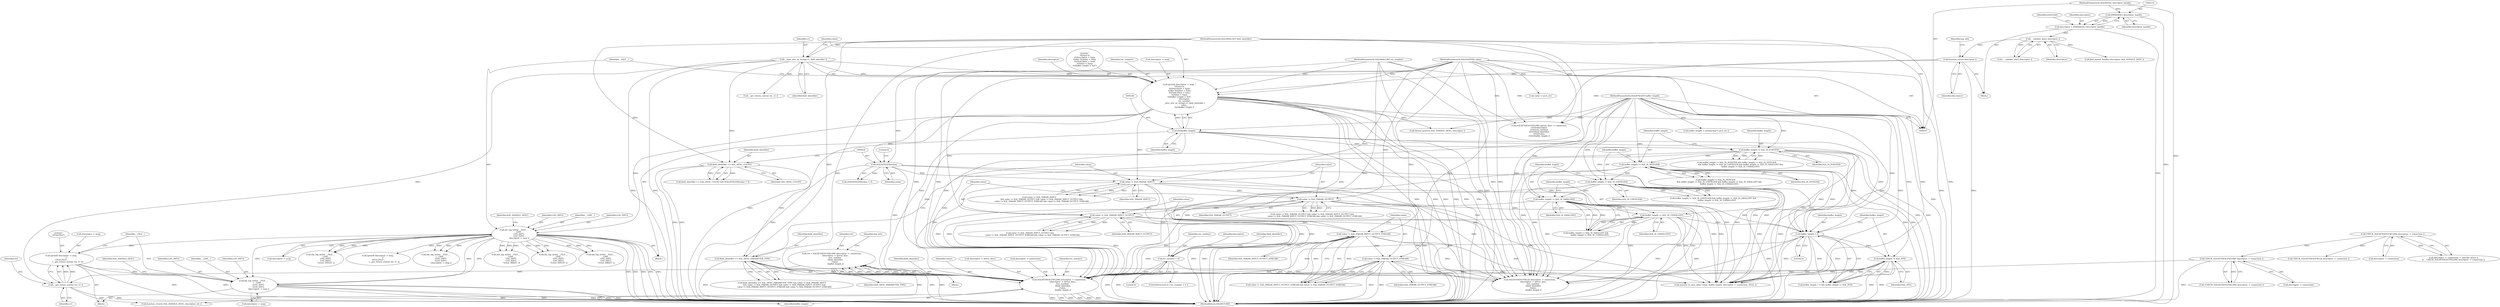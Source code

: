 digraph "0_unixODBC_45ef78e037f578b15fc58938a3a3251655e71d6f#diff-d52750c7ba4e594410438569d8e2963aL24_0@API" {
"1000565" [label="(Call,sprintf( descriptor -> msg, \n                \t\"\n\t\tExit:[%s]\",\n                    \t__get_return_status( ret, s1 )))"];
"1000198" [label="(Call,dm_log_write( __FILE__, \n                __LINE__, \n                LOG_INFO, \n                LOG_INFO, \n                descriptor -> msg ))"];
"1000184" [label="(Call,sprintf( descriptor -> msg, \"\n\t\tEntry:\\n\n\t\t\tDescriptor = %p\\n\n\t\t\tRec Number = %d\\n\n\t\t\tField Ident = %s\\n\n\t\t\tValue = %p\\n\n\t\t\tBuffer Length = %d\",\n                descriptor,\n                rec_number,\n                __desc_attr_as_string( s1, field_identifier ),\n                value, \n                (int)buffer_length ))"];
"1000177" [label="(Call,function_entry( descriptor ))"];
"1000128" [label="(Call,__validate_desc( descriptor ))"];
"1000115" [label="(Call,descriptor = (DMHDESC) descriptor_handle)"];
"1000117" [label="(Call,(DMHDESC) descriptor_handle)"];
"1000108" [label="(MethodParameterIn,SQLHDESC descriptor_handle)"];
"1000109" [label="(MethodParameterIn,SQLSMALLINT rec_number)"];
"1000191" [label="(Call,__desc_attr_as_string( s1, field_identifier ))"];
"1000110" [label="(MethodParameterIn,SQLSMALLINT field_identifier)"];
"1000111" [label="(MethodParameterIn,SQLPOINTER value)"];
"1000195" [label="(Call,(int)buffer_length)"];
"1000112" [label="(MethodParameterIn,SQLINTEGER buffer_length)"];
"1000570" [label="(Call,__get_return_status( ret, s1 ))"];
"1000547" [label="(Call,ret = SQLSETDESCFIELDW( descriptor -> connection,\n            \tdescriptor -> driver_desc,\n            \trec_number, \n            \tfield_identifier,\n            \tvalue, \n            \tbuffer_length ))"];
"1000549" [label="(Call,SQLSETDESCFIELDW( descriptor -> connection,\n            \tdescriptor -> driver_desc,\n            \trec_number, \n            \tfield_identifier,\n            \tvalue, \n            \tbuffer_length ))"];
"1000517" [label="(Call,CHECK_SQLSETDESCFIELDW( descriptor -> connection ))"];
"1000510" [label="(Call,CHECK_SQLSETDESCFIELDW( descriptor -> connection ))"];
"1000302" [label="(Call,rec_number < 0)"];
"1000461" [label="(Call,field_identifier == SQL_DESC_PARAMETER_TYPE)"];
"1000431" [label="(Call,field_identifier == SQL_DESC_COUNT)"];
"1000435" [label="(Call,(SQLINTEGER)value)"];
"1000473" [label="(Call,value != SQL_PARAM_INPUT_OUTPUT)"];
"1000469" [label="(Call,value != SQL_PARAM_OUTPUT)"];
"1000465" [label="(Call,value != SQL_PARAM_INPUT)"];
"1000480" [label="(Call,value != SQL_PARAM_OUTPUT_STREAM)"];
"1000477" [label="(Call,value != SQL_PARAM_INPUT_OUTPUT_STREAM)"];
"1000396" [label="(Call,buffer_length != SQL_IS_USMALLINT)"];
"1000393" [label="(Call,buffer_length != SQL_IS_SMALLINT)"];
"1000389" [label="(Call,buffer_length != SQL_IS_UINTEGER)"];
"1000385" [label="(Call,buffer_length != SQL_IS_INTEGER)"];
"1000381" [label="(Call,buffer_length != SQL_IS_POINTER)"];
"1000403" [label="(Call,buffer_length < 0)"];
"1000406" [label="(Call,buffer_length != SQL_NTS)"];
"1000573" [label="(Call,dm_log_write( __FILE__, \n                \t__LINE__, \n                \tLOG_INFO, \n                \tLOG_INFO, \n                \tdescriptor -> msg ))"];
"1000557" [label="(Identifier,field_identifier)"];
"1000407" [label="(Identifier,buffer_length)"];
"1000547" [label="(Call,ret = SQLSETDESCFIELDW( descriptor -> connection,\n            \tdescriptor -> driver_desc,\n            \trec_number, \n            \tfield_identifier,\n            \tvalue, \n            \tbuffer_length ))"];
"1000402" [label="(Call,buffer_length < 0 && buffer_length != SQL_NTS)"];
"1000309" [label="(Identifier,descriptor)"];
"1000185" [label="(Call,descriptor -> msg)"];
"1000466" [label="(Identifier,value)"];
"1000470" [label="(Identifier,value)"];
"1000594" [label="(Call,dm_log_write( __FILE__, \n                __LINE__, \n                LOG_INFO, \n                LOG_INFO, \n                \"Error: IM001\" ))"];
"1000109" [label="(MethodParameterIn,SQLSMALLINT rec_number)"];
"1000108" [label="(MethodParameterIn,SQLHDESC descriptor_handle)"];
"1000462" [label="(Identifier,field_identifier)"];
"1000382" [label="(Identifier,buffer_length)"];
"1000166" [label="(Call,SQLSETDESCFIELDW( parent_desc -> connection,\n\t\t\t\t\t\t\tdescriptor,\n\t\t\t\t\t\t\trec_number,\n\t\t\t\t\t\t\tfield_identifier,\n\t\t\t\t\t\t\tvalue,\n\t\t\t\t\t\t\tbuffer_length ))"];
"1000181" [label="(Identifier,log_info)"];
"1000548" [label="(Identifier,ret)"];
"1000465" [label="(Call,value != SQL_PARAM_INPUT)"];
"1000464" [label="(Call,value != SQL_PARAM_INPUT\n        && value != SQL_PARAM_OUTPUT && value != SQL_PARAM_INPUT_OUTPUT &&\n        value != SQL_PARAM_INPUT_OUTPUT_STREAM && value != SQL_PARAM_OUTPUT_STREAM)"];
"1000404" [label="(Identifier,buffer_length)"];
"1000472" [label="(Call,value != SQL_PARAM_INPUT_OUTPUT &&\n        value != SQL_PARAM_INPUT_OUTPUT_STREAM && value != SQL_PARAM_OUTPUT_STREAM)"];
"1000460" [label="(Call,field_identifier == SQL_DESC_PARAMETER_TYPE && value != SQL_PARAM_INPUT\n        && value != SQL_PARAM_OUTPUT && value != SQL_PARAM_INPUT_OUTPUT &&\n        value != SQL_PARAM_INPUT_OUTPUT_STREAM && value != SQL_PARAM_OUTPUT_STREAM)"];
"1000467" [label="(Identifier,SQL_PARAM_INPUT)"];
"1000648" [label="(Call,SQLSETDESCFIELD( descriptor -> connection,\n            \tdescriptor -> driver_desc,\n            \trec_number, \n            \tfield_identifier,\n            \tvalue, \n            \tbuffer_length ))"];
"1000438" [label="(Literal,0)"];
"1000435" [label="(Call,(SQLINTEGER)value)"];
"1000218" [label="(Call,dm_log_write( __FILE__, \n                __LINE__, \n                LOG_INFO, \n                LOG_INFO, \n                \"Error: HY010\" ))"];
"1000194" [label="(Identifier,value)"];
"1000669" [label="(Call,__get_return_status( ret, s1 ))"];
"1000481" [label="(Identifier,value)"];
"1000189" [label="(Identifier,descriptor)"];
"1000391" [label="(Identifier,SQL_IS_UINTEGER)"];
"1000395" [label="(Identifier,SQL_IS_SMALLINT)"];
"1000386" [label="(Identifier,buffer_length)"];
"1000403" [label="(Call,buffer_length < 0)"];
"1000686" [label="(Call,function_return( SQL_HANDLE_DESC, descriptor, ret ))"];
"1000434" [label="(Call,(SQLINTEGER)value < 0)"];
"1000511" [label="(Call,descriptor -> connection)"];
"1000463" [label="(Identifier,SQL_DESC_PARAMETER_TYPE)"];
"1000478" [label="(Identifier,value)"];
"1000394" [label="(Identifier,buffer_length)"];
"1000202" [label="(Identifier,LOG_INFO)"];
"1000200" [label="(Identifier,__LINE__)"];
"1000558" [label="(Identifier,value)"];
"1000687" [label="(Identifier,SQL_HANDLE_DESC)"];
"1000522" [label="(Call,dm_log_write( __FILE__, \n                __LINE__, \n                LOG_INFO, \n                LOG_INFO, \n                \"Error: IM001\" ))"];
"1000119" [label="(Identifier,descriptor_handle)"];
"1000566" [label="(Call,descriptor -> msg)"];
"1000302" [label="(Call,rec_number < 0)"];
"1000406" [label="(Call,buffer_length != SQL_NTS)"];
"1000573" [label="(Call,dm_log_write( __FILE__, \n                \t__LINE__, \n                \tLOG_INFO, \n                \tLOG_INFO, \n                \tdescriptor -> msg ))"];
"1000570" [label="(Call,__get_return_status( ret, s1 ))"];
"1000430" [label="(Call,field_identifier == SQL_DESC_COUNT && (SQLINTEGER)value < 0)"];
"1000553" [label="(Call,descriptor -> driver_desc)"];
"1000398" [label="(Identifier,SQL_IS_USMALLINT)"];
"1000201" [label="(Identifier,LOG_INFO)"];
"1000565" [label="(Call,sprintf( descriptor -> msg, \n                \t\"\n\t\tExit:[%s]\",\n                    \t__get_return_status( ret, s1 )))"];
"1000206" [label="(Call,thread_protect( SQL_HANDLE_DESC, descriptor ))"];
"1000177" [label="(Call,function_entry( descriptor ))"];
"1000183" [label="(Block,)"];
"1000396" [label="(Call,buffer_length != SQL_IS_USMALLINT)"];
"1000111" [label="(MethodParameterIn,SQLPOINTER value)"];
"1000482" [label="(Identifier,SQL_PARAM_OUTPUT_STREAM)"];
"1000384" [label="(Call,buffer_length != SQL_IS_INTEGER\n            && buffer_length != SQL_IS_UINTEGER && buffer_length != SQL_IS_SMALLINT &&\n            buffer_length != SQL_IS_USMALLINT)"];
"1000392" [label="(Call,buffer_length != SQL_IS_SMALLINT &&\n            buffer_length != SQL_IS_USMALLINT)"];
"1000517" [label="(Call,CHECK_SQLSETDESCFIELDW( descriptor -> connection ))"];
"1000504" [label="(Call,descriptor -> connection -> unicode_driver ||\n\t\t    CHECK_SQLSETDESCFIELDW( descriptor -> connection ))"];
"1000178" [label="(Identifier,descriptor)"];
"1000383" [label="(Identifier,SQL_IS_POINTER)"];
"1000589" [label="(Call,CHECK_SQLSETDESCFIELD( descriptor -> connection ))"];
"1000432" [label="(Identifier,field_identifier)"];
"1000480" [label="(Call,value != SQL_PARAM_OUTPUT_STREAM)"];
"1000569" [label="(Literal,\"\n\t\tExit:[%s]\")"];
"1000476" [label="(Call,value != SQL_PARAM_INPUT_OUTPUT_STREAM && value != SQL_PARAM_OUTPUT_STREAM)"];
"1000437" [label="(Identifier,value)"];
"1000627" [label="(Call,unicode_to_ansi_alloc( value, buffer_length, descriptor -> connection, NULL ))"];
"1000326" [label="(Identifier,field_identifier)"];
"1000112" [label="(MethodParameterIn,SQLINTEGER buffer_length)"];
"1000127" [label="(Call,!__validate_desc( descriptor ))"];
"1000461" [label="(Call,field_identifier == SQL_DESC_PARAMETER_TYPE)"];
"1000141" [label="(Call,find_parent_handle( descriptor, SQL_HANDLE_DESC ))"];
"1000564" [label="(Block,)"];
"1000199" [label="(Identifier,__FILE__)"];
"1000381" [label="(Call,buffer_length != SQL_IS_POINTER)"];
"1000574" [label="(Identifier,__FILE__)"];
"1000518" [label="(Call,descriptor -> connection)"];
"1000110" [label="(MethodParameterIn,SQLSMALLINT field_identifier)"];
"1000550" [label="(Call,descriptor -> connection)"];
"1000479" [label="(Identifier,SQL_PARAM_INPUT_OUTPUT_STREAM)"];
"1000576" [label="(Identifier,LOG_INFO)"];
"1000128" [label="(Call,__validate_desc( descriptor ))"];
"1000195" [label="(Call,(int)buffer_length)"];
"1000203" [label="(Call,descriptor -> msg)"];
"1000113" [label="(Block,)"];
"1000634" [label="(Call,value = ascii_str)"];
"1000468" [label="(Call,value != SQL_PARAM_OUTPUT && value != SQL_PARAM_INPUT_OUTPUT &&\n        value != SQL_PARAM_INPUT_OUTPUT_STREAM && value != SQL_PARAM_OUTPUT_STREAM)"];
"1000192" [label="(Identifier,s1)"];
"1000514" [label="(Block,)"];
"1000276" [label="(Call,dm_log_write( __FILE__, \n                __LINE__, \n                LOG_INFO, \n                LOG_INFO, \n                \"Error: HY010\" ))"];
"1000637" [label="(Call,buffer_length = strlen((char*) ascii_str ))"];
"1000397" [label="(Identifier,buffer_length)"];
"1000575" [label="(Identifier,__LINE__)"];
"1000473" [label="(Call,value != SQL_PARAM_INPUT_OUTPUT)"];
"1000193" [label="(Identifier,field_identifier)"];
"1000477" [label="(Call,value != SQL_PARAM_INPUT_OUTPUT_STREAM)"];
"1000191" [label="(Call,__desc_attr_as_string( s1, field_identifier ))"];
"1000129" [label="(Identifier,descriptor)"];
"1000475" [label="(Identifier,SQL_PARAM_INPUT_OUTPUT)"];
"1000433" [label="(Identifier,SQL_DESC_COUNT)"];
"1000549" [label="(Call,SQLSETDESCFIELDW( descriptor -> connection,\n            \tdescriptor -> driver_desc,\n            \trec_number, \n            \tfield_identifier,\n            \tvalue, \n            \tbuffer_length ))"];
"1000469" [label="(Call,value != SQL_PARAM_OUTPUT)"];
"1000516" [label="(Call,!CHECK_SQLSETDESCFIELDW( descriptor -> connection ))"];
"1000388" [label="(Call,buffer_length != SQL_IS_UINTEGER && buffer_length != SQL_IS_SMALLINT &&\n            buffer_length != SQL_IS_USMALLINT)"];
"1000559" [label="(Identifier,buffer_length)"];
"1000577" [label="(Identifier,LOG_INFO)"];
"1000304" [label="(Literal,0)"];
"1000405" [label="(Literal,0)"];
"1000571" [label="(Identifier,ret)"];
"1000408" [label="(Identifier,SQL_NTS)"];
"1000198" [label="(Call,dm_log_write( __FILE__, \n                __LINE__, \n                LOG_INFO, \n                LOG_INFO, \n                descriptor -> msg ))"];
"1000471" [label="(Identifier,SQL_PARAM_OUTPUT)"];
"1000578" [label="(Call,descriptor -> msg)"];
"1000664" [label="(Call,sprintf( descriptor -> msg, \n                \t\"\n\t\tExit:[%s]\",\n                    \t__get_return_status( ret, s1 )))"];
"1000303" [label="(Identifier,rec_number)"];
"1000690" [label="(MethodReturn,SQLRETURN)"];
"1000474" [label="(Identifier,value)"];
"1000197" [label="(Identifier,buffer_length)"];
"1000387" [label="(Identifier,SQL_IS_INTEGER)"];
"1000184" [label="(Call,sprintf( descriptor -> msg, \"\n\t\tEntry:\\n\n\t\t\tDescriptor = %p\\n\n\t\t\tRec Number = %d\\n\n\t\t\tField Ident = %s\\n\n\t\t\tValue = %p\\n\n\t\t\tBuffer Length = %d\",\n                descriptor,\n                rec_number,\n                __desc_attr_as_string( s1, field_identifier ),\n                value, \n                (int)buffer_length ))"];
"1000124" [label="(Identifier,isStrField)"];
"1000562" [label="(Identifier,log_info)"];
"1000556" [label="(Identifier,rec_number)"];
"1000380" [label="(Call,buffer_length != SQL_IS_POINTER && buffer_length != SQL_IS_INTEGER\n            && buffer_length != SQL_IS_UINTEGER && buffer_length != SQL_IS_SMALLINT &&\n            buffer_length != SQL_IS_USMALLINT)"];
"1000188" [label="(Literal,\"\n\t\tEntry:\\n\n\t\t\tDescriptor = %p\\n\n\t\t\tRec Number = %d\\n\n\t\t\tField Ident = %s\\n\n\t\t\tValue = %p\\n\n\t\t\tBuffer Length = %d\")"];
"1000431" [label="(Call,field_identifier == SQL_DESC_COUNT)"];
"1000389" [label="(Call,buffer_length != SQL_IS_UINTEGER)"];
"1000510" [label="(Call,CHECK_SQLSETDESCFIELDW( descriptor -> connection ))"];
"1000393" [label="(Call,buffer_length != SQL_IS_SMALLINT)"];
"1000390" [label="(Identifier,buffer_length)"];
"1000672" [label="(Call,dm_log_write( __FILE__, \n                \t__LINE__, \n                \tLOG_INFO, \n                \tLOG_INFO, \n                \tdescriptor -> msg ))"];
"1000115" [label="(Call,descriptor = (DMHDESC) descriptor_handle)"];
"1000572" [label="(Identifier,s1)"];
"1000301" [label="(ControlStructure,if ( rec_number < 0 ))"];
"1000385" [label="(Call,buffer_length != SQL_IS_INTEGER)"];
"1000116" [label="(Identifier,descriptor)"];
"1000117" [label="(Call,(DMHDESC) descriptor_handle)"];
"1000190" [label="(Identifier,rec_number)"];
"1000207" [label="(Identifier,SQL_HANDLE_DESC)"];
"1000565" -> "1000564"  [label="AST: "];
"1000565" -> "1000570"  [label="CFG: "];
"1000566" -> "1000565"  [label="AST: "];
"1000569" -> "1000565"  [label="AST: "];
"1000570" -> "1000565"  [label="AST: "];
"1000574" -> "1000565"  [label="CFG: "];
"1000565" -> "1000690"  [label="DDG: "];
"1000565" -> "1000690"  [label="DDG: "];
"1000198" -> "1000565"  [label="DDG: "];
"1000570" -> "1000565"  [label="DDG: "];
"1000570" -> "1000565"  [label="DDG: "];
"1000565" -> "1000573"  [label="DDG: "];
"1000198" -> "1000183"  [label="AST: "];
"1000198" -> "1000203"  [label="CFG: "];
"1000199" -> "1000198"  [label="AST: "];
"1000200" -> "1000198"  [label="AST: "];
"1000201" -> "1000198"  [label="AST: "];
"1000202" -> "1000198"  [label="AST: "];
"1000203" -> "1000198"  [label="AST: "];
"1000207" -> "1000198"  [label="CFG: "];
"1000198" -> "1000690"  [label="DDG: "];
"1000198" -> "1000690"  [label="DDG: "];
"1000198" -> "1000690"  [label="DDG: "];
"1000198" -> "1000690"  [label="DDG: "];
"1000198" -> "1000690"  [label="DDG: "];
"1000184" -> "1000198"  [label="DDG: "];
"1000198" -> "1000218"  [label="DDG: "];
"1000198" -> "1000218"  [label="DDG: "];
"1000198" -> "1000218"  [label="DDG: "];
"1000198" -> "1000276"  [label="DDG: "];
"1000198" -> "1000276"  [label="DDG: "];
"1000198" -> "1000276"  [label="DDG: "];
"1000198" -> "1000522"  [label="DDG: "];
"1000198" -> "1000522"  [label="DDG: "];
"1000198" -> "1000522"  [label="DDG: "];
"1000198" -> "1000573"  [label="DDG: "];
"1000198" -> "1000573"  [label="DDG: "];
"1000198" -> "1000573"  [label="DDG: "];
"1000198" -> "1000594"  [label="DDG: "];
"1000198" -> "1000594"  [label="DDG: "];
"1000198" -> "1000594"  [label="DDG: "];
"1000198" -> "1000664"  [label="DDG: "];
"1000198" -> "1000672"  [label="DDG: "];
"1000198" -> "1000672"  [label="DDG: "];
"1000198" -> "1000672"  [label="DDG: "];
"1000184" -> "1000183"  [label="AST: "];
"1000184" -> "1000195"  [label="CFG: "];
"1000185" -> "1000184"  [label="AST: "];
"1000188" -> "1000184"  [label="AST: "];
"1000189" -> "1000184"  [label="AST: "];
"1000190" -> "1000184"  [label="AST: "];
"1000191" -> "1000184"  [label="AST: "];
"1000194" -> "1000184"  [label="AST: "];
"1000195" -> "1000184"  [label="AST: "];
"1000199" -> "1000184"  [label="CFG: "];
"1000184" -> "1000690"  [label="DDG: "];
"1000184" -> "1000690"  [label="DDG: "];
"1000184" -> "1000690"  [label="DDG: "];
"1000184" -> "1000690"  [label="DDG: "];
"1000184" -> "1000690"  [label="DDG: "];
"1000177" -> "1000184"  [label="DDG: "];
"1000109" -> "1000184"  [label="DDG: "];
"1000191" -> "1000184"  [label="DDG: "];
"1000191" -> "1000184"  [label="DDG: "];
"1000111" -> "1000184"  [label="DDG: "];
"1000195" -> "1000184"  [label="DDG: "];
"1000184" -> "1000206"  [label="DDG: "];
"1000184" -> "1000302"  [label="DDG: "];
"1000184" -> "1000435"  [label="DDG: "];
"1000184" -> "1000465"  [label="DDG: "];
"1000184" -> "1000549"  [label="DDG: "];
"1000184" -> "1000627"  [label="DDG: "];
"1000184" -> "1000648"  [label="DDG: "];
"1000177" -> "1000113"  [label="AST: "];
"1000177" -> "1000178"  [label="CFG: "];
"1000178" -> "1000177"  [label="AST: "];
"1000181" -> "1000177"  [label="CFG: "];
"1000177" -> "1000690"  [label="DDG: "];
"1000128" -> "1000177"  [label="DDG: "];
"1000177" -> "1000206"  [label="DDG: "];
"1000128" -> "1000127"  [label="AST: "];
"1000128" -> "1000129"  [label="CFG: "];
"1000129" -> "1000128"  [label="AST: "];
"1000127" -> "1000128"  [label="CFG: "];
"1000128" -> "1000127"  [label="DDG: "];
"1000115" -> "1000128"  [label="DDG: "];
"1000128" -> "1000141"  [label="DDG: "];
"1000115" -> "1000113"  [label="AST: "];
"1000115" -> "1000117"  [label="CFG: "];
"1000116" -> "1000115"  [label="AST: "];
"1000117" -> "1000115"  [label="AST: "];
"1000124" -> "1000115"  [label="CFG: "];
"1000115" -> "1000690"  [label="DDG: "];
"1000117" -> "1000115"  [label="DDG: "];
"1000117" -> "1000119"  [label="CFG: "];
"1000118" -> "1000117"  [label="AST: "];
"1000119" -> "1000117"  [label="AST: "];
"1000117" -> "1000690"  [label="DDG: "];
"1000108" -> "1000117"  [label="DDG: "];
"1000108" -> "1000107"  [label="AST: "];
"1000108" -> "1000690"  [label="DDG: "];
"1000109" -> "1000107"  [label="AST: "];
"1000109" -> "1000690"  [label="DDG: "];
"1000109" -> "1000166"  [label="DDG: "];
"1000109" -> "1000302"  [label="DDG: "];
"1000109" -> "1000549"  [label="DDG: "];
"1000109" -> "1000648"  [label="DDG: "];
"1000191" -> "1000193"  [label="CFG: "];
"1000192" -> "1000191"  [label="AST: "];
"1000193" -> "1000191"  [label="AST: "];
"1000194" -> "1000191"  [label="CFG: "];
"1000191" -> "1000690"  [label="DDG: "];
"1000191" -> "1000690"  [label="DDG: "];
"1000110" -> "1000191"  [label="DDG: "];
"1000191" -> "1000431"  [label="DDG: "];
"1000191" -> "1000570"  [label="DDG: "];
"1000191" -> "1000669"  [label="DDG: "];
"1000110" -> "1000107"  [label="AST: "];
"1000110" -> "1000690"  [label="DDG: "];
"1000110" -> "1000166"  [label="DDG: "];
"1000110" -> "1000431"  [label="DDG: "];
"1000110" -> "1000461"  [label="DDG: "];
"1000110" -> "1000549"  [label="DDG: "];
"1000110" -> "1000648"  [label="DDG: "];
"1000111" -> "1000107"  [label="AST: "];
"1000111" -> "1000690"  [label="DDG: "];
"1000111" -> "1000166"  [label="DDG: "];
"1000111" -> "1000435"  [label="DDG: "];
"1000111" -> "1000465"  [label="DDG: "];
"1000111" -> "1000469"  [label="DDG: "];
"1000111" -> "1000473"  [label="DDG: "];
"1000111" -> "1000477"  [label="DDG: "];
"1000111" -> "1000480"  [label="DDG: "];
"1000111" -> "1000549"  [label="DDG: "];
"1000111" -> "1000627"  [label="DDG: "];
"1000111" -> "1000634"  [label="DDG: "];
"1000111" -> "1000648"  [label="DDG: "];
"1000195" -> "1000197"  [label="CFG: "];
"1000196" -> "1000195"  [label="AST: "];
"1000197" -> "1000195"  [label="AST: "];
"1000195" -> "1000690"  [label="DDG: "];
"1000112" -> "1000195"  [label="DDG: "];
"1000195" -> "1000381"  [label="DDG: "];
"1000195" -> "1000403"  [label="DDG: "];
"1000195" -> "1000549"  [label="DDG: "];
"1000195" -> "1000627"  [label="DDG: "];
"1000195" -> "1000648"  [label="DDG: "];
"1000112" -> "1000107"  [label="AST: "];
"1000112" -> "1000690"  [label="DDG: "];
"1000112" -> "1000166"  [label="DDG: "];
"1000112" -> "1000381"  [label="DDG: "];
"1000112" -> "1000385"  [label="DDG: "];
"1000112" -> "1000389"  [label="DDG: "];
"1000112" -> "1000393"  [label="DDG: "];
"1000112" -> "1000396"  [label="DDG: "];
"1000112" -> "1000403"  [label="DDG: "];
"1000112" -> "1000406"  [label="DDG: "];
"1000112" -> "1000549"  [label="DDG: "];
"1000112" -> "1000627"  [label="DDG: "];
"1000112" -> "1000637"  [label="DDG: "];
"1000112" -> "1000648"  [label="DDG: "];
"1000570" -> "1000572"  [label="CFG: "];
"1000571" -> "1000570"  [label="AST: "];
"1000572" -> "1000570"  [label="AST: "];
"1000570" -> "1000690"  [label="DDG: "];
"1000547" -> "1000570"  [label="DDG: "];
"1000570" -> "1000686"  [label="DDG: "];
"1000547" -> "1000514"  [label="AST: "];
"1000547" -> "1000549"  [label="CFG: "];
"1000548" -> "1000547"  [label="AST: "];
"1000549" -> "1000547"  [label="AST: "];
"1000562" -> "1000547"  [label="CFG: "];
"1000547" -> "1000690"  [label="DDG: "];
"1000549" -> "1000547"  [label="DDG: "];
"1000549" -> "1000547"  [label="DDG: "];
"1000549" -> "1000547"  [label="DDG: "];
"1000549" -> "1000547"  [label="DDG: "];
"1000549" -> "1000547"  [label="DDG: "];
"1000549" -> "1000547"  [label="DDG: "];
"1000547" -> "1000686"  [label="DDG: "];
"1000549" -> "1000559"  [label="CFG: "];
"1000550" -> "1000549"  [label="AST: "];
"1000553" -> "1000549"  [label="AST: "];
"1000556" -> "1000549"  [label="AST: "];
"1000557" -> "1000549"  [label="AST: "];
"1000558" -> "1000549"  [label="AST: "];
"1000559" -> "1000549"  [label="AST: "];
"1000549" -> "1000690"  [label="DDG: "];
"1000549" -> "1000690"  [label="DDG: "];
"1000549" -> "1000690"  [label="DDG: "];
"1000549" -> "1000690"  [label="DDG: "];
"1000549" -> "1000690"  [label="DDG: "];
"1000549" -> "1000690"  [label="DDG: "];
"1000517" -> "1000549"  [label="DDG: "];
"1000302" -> "1000549"  [label="DDG: "];
"1000461" -> "1000549"  [label="DDG: "];
"1000435" -> "1000549"  [label="DDG: "];
"1000473" -> "1000549"  [label="DDG: "];
"1000480" -> "1000549"  [label="DDG: "];
"1000465" -> "1000549"  [label="DDG: "];
"1000477" -> "1000549"  [label="DDG: "];
"1000469" -> "1000549"  [label="DDG: "];
"1000396" -> "1000549"  [label="DDG: "];
"1000393" -> "1000549"  [label="DDG: "];
"1000403" -> "1000549"  [label="DDG: "];
"1000406" -> "1000549"  [label="DDG: "];
"1000385" -> "1000549"  [label="DDG: "];
"1000389" -> "1000549"  [label="DDG: "];
"1000381" -> "1000549"  [label="DDG: "];
"1000517" -> "1000516"  [label="AST: "];
"1000517" -> "1000518"  [label="CFG: "];
"1000518" -> "1000517"  [label="AST: "];
"1000516" -> "1000517"  [label="CFG: "];
"1000517" -> "1000690"  [label="DDG: "];
"1000517" -> "1000516"  [label="DDG: "];
"1000510" -> "1000517"  [label="DDG: "];
"1000510" -> "1000504"  [label="AST: "];
"1000510" -> "1000511"  [label="CFG: "];
"1000511" -> "1000510"  [label="AST: "];
"1000504" -> "1000510"  [label="CFG: "];
"1000510" -> "1000504"  [label="DDG: "];
"1000510" -> "1000589"  [label="DDG: "];
"1000302" -> "1000301"  [label="AST: "];
"1000302" -> "1000304"  [label="CFG: "];
"1000303" -> "1000302"  [label="AST: "];
"1000304" -> "1000302"  [label="AST: "];
"1000309" -> "1000302"  [label="CFG: "];
"1000326" -> "1000302"  [label="CFG: "];
"1000302" -> "1000690"  [label="DDG: "];
"1000302" -> "1000690"  [label="DDG: "];
"1000302" -> "1000648"  [label="DDG: "];
"1000461" -> "1000460"  [label="AST: "];
"1000461" -> "1000463"  [label="CFG: "];
"1000462" -> "1000461"  [label="AST: "];
"1000463" -> "1000461"  [label="AST: "];
"1000466" -> "1000461"  [label="CFG: "];
"1000460" -> "1000461"  [label="CFG: "];
"1000461" -> "1000690"  [label="DDG: "];
"1000461" -> "1000690"  [label="DDG: "];
"1000461" -> "1000460"  [label="DDG: "];
"1000461" -> "1000460"  [label="DDG: "];
"1000431" -> "1000461"  [label="DDG: "];
"1000461" -> "1000648"  [label="DDG: "];
"1000431" -> "1000430"  [label="AST: "];
"1000431" -> "1000433"  [label="CFG: "];
"1000432" -> "1000431"  [label="AST: "];
"1000433" -> "1000431"  [label="AST: "];
"1000436" -> "1000431"  [label="CFG: "];
"1000430" -> "1000431"  [label="CFG: "];
"1000431" -> "1000690"  [label="DDG: "];
"1000431" -> "1000690"  [label="DDG: "];
"1000431" -> "1000430"  [label="DDG: "];
"1000431" -> "1000430"  [label="DDG: "];
"1000435" -> "1000434"  [label="AST: "];
"1000435" -> "1000437"  [label="CFG: "];
"1000436" -> "1000435"  [label="AST: "];
"1000437" -> "1000435"  [label="AST: "];
"1000438" -> "1000435"  [label="CFG: "];
"1000435" -> "1000690"  [label="DDG: "];
"1000435" -> "1000434"  [label="DDG: "];
"1000435" -> "1000465"  [label="DDG: "];
"1000435" -> "1000627"  [label="DDG: "];
"1000435" -> "1000648"  [label="DDG: "];
"1000473" -> "1000472"  [label="AST: "];
"1000473" -> "1000475"  [label="CFG: "];
"1000474" -> "1000473"  [label="AST: "];
"1000475" -> "1000473"  [label="AST: "];
"1000478" -> "1000473"  [label="CFG: "];
"1000472" -> "1000473"  [label="CFG: "];
"1000473" -> "1000690"  [label="DDG: "];
"1000473" -> "1000690"  [label="DDG: "];
"1000473" -> "1000472"  [label="DDG: "];
"1000473" -> "1000472"  [label="DDG: "];
"1000469" -> "1000473"  [label="DDG: "];
"1000473" -> "1000477"  [label="DDG: "];
"1000473" -> "1000627"  [label="DDG: "];
"1000473" -> "1000648"  [label="DDG: "];
"1000469" -> "1000468"  [label="AST: "];
"1000469" -> "1000471"  [label="CFG: "];
"1000470" -> "1000469"  [label="AST: "];
"1000471" -> "1000469"  [label="AST: "];
"1000474" -> "1000469"  [label="CFG: "];
"1000468" -> "1000469"  [label="CFG: "];
"1000469" -> "1000690"  [label="DDG: "];
"1000469" -> "1000690"  [label="DDG: "];
"1000469" -> "1000468"  [label="DDG: "];
"1000469" -> "1000468"  [label="DDG: "];
"1000465" -> "1000469"  [label="DDG: "];
"1000469" -> "1000627"  [label="DDG: "];
"1000469" -> "1000648"  [label="DDG: "];
"1000465" -> "1000464"  [label="AST: "];
"1000465" -> "1000467"  [label="CFG: "];
"1000466" -> "1000465"  [label="AST: "];
"1000467" -> "1000465"  [label="AST: "];
"1000470" -> "1000465"  [label="CFG: "];
"1000464" -> "1000465"  [label="CFG: "];
"1000465" -> "1000690"  [label="DDG: "];
"1000465" -> "1000690"  [label="DDG: "];
"1000465" -> "1000464"  [label="DDG: "];
"1000465" -> "1000464"  [label="DDG: "];
"1000465" -> "1000627"  [label="DDG: "];
"1000465" -> "1000648"  [label="DDG: "];
"1000480" -> "1000476"  [label="AST: "];
"1000480" -> "1000482"  [label="CFG: "];
"1000481" -> "1000480"  [label="AST: "];
"1000482" -> "1000480"  [label="AST: "];
"1000476" -> "1000480"  [label="CFG: "];
"1000480" -> "1000690"  [label="DDG: "];
"1000480" -> "1000690"  [label="DDG: "];
"1000480" -> "1000476"  [label="DDG: "];
"1000480" -> "1000476"  [label="DDG: "];
"1000477" -> "1000480"  [label="DDG: "];
"1000480" -> "1000627"  [label="DDG: "];
"1000480" -> "1000648"  [label="DDG: "];
"1000477" -> "1000476"  [label="AST: "];
"1000477" -> "1000479"  [label="CFG: "];
"1000478" -> "1000477"  [label="AST: "];
"1000479" -> "1000477"  [label="AST: "];
"1000481" -> "1000477"  [label="CFG: "];
"1000476" -> "1000477"  [label="CFG: "];
"1000477" -> "1000690"  [label="DDG: "];
"1000477" -> "1000690"  [label="DDG: "];
"1000477" -> "1000476"  [label="DDG: "];
"1000477" -> "1000476"  [label="DDG: "];
"1000477" -> "1000627"  [label="DDG: "];
"1000477" -> "1000648"  [label="DDG: "];
"1000396" -> "1000392"  [label="AST: "];
"1000396" -> "1000398"  [label="CFG: "];
"1000397" -> "1000396"  [label="AST: "];
"1000398" -> "1000396"  [label="AST: "];
"1000392" -> "1000396"  [label="CFG: "];
"1000396" -> "1000690"  [label="DDG: "];
"1000396" -> "1000690"  [label="DDG: "];
"1000396" -> "1000392"  [label="DDG: "];
"1000396" -> "1000392"  [label="DDG: "];
"1000393" -> "1000396"  [label="DDG: "];
"1000396" -> "1000403"  [label="DDG: "];
"1000396" -> "1000627"  [label="DDG: "];
"1000396" -> "1000648"  [label="DDG: "];
"1000393" -> "1000392"  [label="AST: "];
"1000393" -> "1000395"  [label="CFG: "];
"1000394" -> "1000393"  [label="AST: "];
"1000395" -> "1000393"  [label="AST: "];
"1000397" -> "1000393"  [label="CFG: "];
"1000392" -> "1000393"  [label="CFG: "];
"1000393" -> "1000690"  [label="DDG: "];
"1000393" -> "1000690"  [label="DDG: "];
"1000393" -> "1000392"  [label="DDG: "];
"1000393" -> "1000392"  [label="DDG: "];
"1000389" -> "1000393"  [label="DDG: "];
"1000393" -> "1000403"  [label="DDG: "];
"1000393" -> "1000627"  [label="DDG: "];
"1000393" -> "1000648"  [label="DDG: "];
"1000389" -> "1000388"  [label="AST: "];
"1000389" -> "1000391"  [label="CFG: "];
"1000390" -> "1000389"  [label="AST: "];
"1000391" -> "1000389"  [label="AST: "];
"1000394" -> "1000389"  [label="CFG: "];
"1000388" -> "1000389"  [label="CFG: "];
"1000389" -> "1000690"  [label="DDG: "];
"1000389" -> "1000690"  [label="DDG: "];
"1000389" -> "1000388"  [label="DDG: "];
"1000389" -> "1000388"  [label="DDG: "];
"1000385" -> "1000389"  [label="DDG: "];
"1000389" -> "1000403"  [label="DDG: "];
"1000389" -> "1000627"  [label="DDG: "];
"1000389" -> "1000648"  [label="DDG: "];
"1000385" -> "1000384"  [label="AST: "];
"1000385" -> "1000387"  [label="CFG: "];
"1000386" -> "1000385"  [label="AST: "];
"1000387" -> "1000385"  [label="AST: "];
"1000390" -> "1000385"  [label="CFG: "];
"1000384" -> "1000385"  [label="CFG: "];
"1000385" -> "1000690"  [label="DDG: "];
"1000385" -> "1000690"  [label="DDG: "];
"1000385" -> "1000384"  [label="DDG: "];
"1000385" -> "1000384"  [label="DDG: "];
"1000381" -> "1000385"  [label="DDG: "];
"1000385" -> "1000403"  [label="DDG: "];
"1000385" -> "1000627"  [label="DDG: "];
"1000385" -> "1000648"  [label="DDG: "];
"1000381" -> "1000380"  [label="AST: "];
"1000381" -> "1000383"  [label="CFG: "];
"1000382" -> "1000381"  [label="AST: "];
"1000383" -> "1000381"  [label="AST: "];
"1000386" -> "1000381"  [label="CFG: "];
"1000380" -> "1000381"  [label="CFG: "];
"1000381" -> "1000690"  [label="DDG: "];
"1000381" -> "1000690"  [label="DDG: "];
"1000381" -> "1000380"  [label="DDG: "];
"1000381" -> "1000380"  [label="DDG: "];
"1000381" -> "1000403"  [label="DDG: "];
"1000381" -> "1000627"  [label="DDG: "];
"1000381" -> "1000648"  [label="DDG: "];
"1000403" -> "1000402"  [label="AST: "];
"1000403" -> "1000405"  [label="CFG: "];
"1000404" -> "1000403"  [label="AST: "];
"1000405" -> "1000403"  [label="AST: "];
"1000407" -> "1000403"  [label="CFG: "];
"1000402" -> "1000403"  [label="CFG: "];
"1000403" -> "1000690"  [label="DDG: "];
"1000403" -> "1000402"  [label="DDG: "];
"1000403" -> "1000402"  [label="DDG: "];
"1000403" -> "1000406"  [label="DDG: "];
"1000403" -> "1000627"  [label="DDG: "];
"1000403" -> "1000648"  [label="DDG: "];
"1000406" -> "1000402"  [label="AST: "];
"1000406" -> "1000408"  [label="CFG: "];
"1000407" -> "1000406"  [label="AST: "];
"1000408" -> "1000406"  [label="AST: "];
"1000402" -> "1000406"  [label="CFG: "];
"1000406" -> "1000690"  [label="DDG: "];
"1000406" -> "1000690"  [label="DDG: "];
"1000406" -> "1000402"  [label="DDG: "];
"1000406" -> "1000402"  [label="DDG: "];
"1000406" -> "1000627"  [label="DDG: "];
"1000406" -> "1000648"  [label="DDG: "];
"1000573" -> "1000564"  [label="AST: "];
"1000573" -> "1000578"  [label="CFG: "];
"1000574" -> "1000573"  [label="AST: "];
"1000575" -> "1000573"  [label="AST: "];
"1000576" -> "1000573"  [label="AST: "];
"1000577" -> "1000573"  [label="AST: "];
"1000578" -> "1000573"  [label="AST: "];
"1000687" -> "1000573"  [label="CFG: "];
"1000573" -> "1000690"  [label="DDG: "];
"1000573" -> "1000690"  [label="DDG: "];
"1000573" -> "1000690"  [label="DDG: "];
"1000573" -> "1000690"  [label="DDG: "];
"1000573" -> "1000690"  [label="DDG: "];
}

